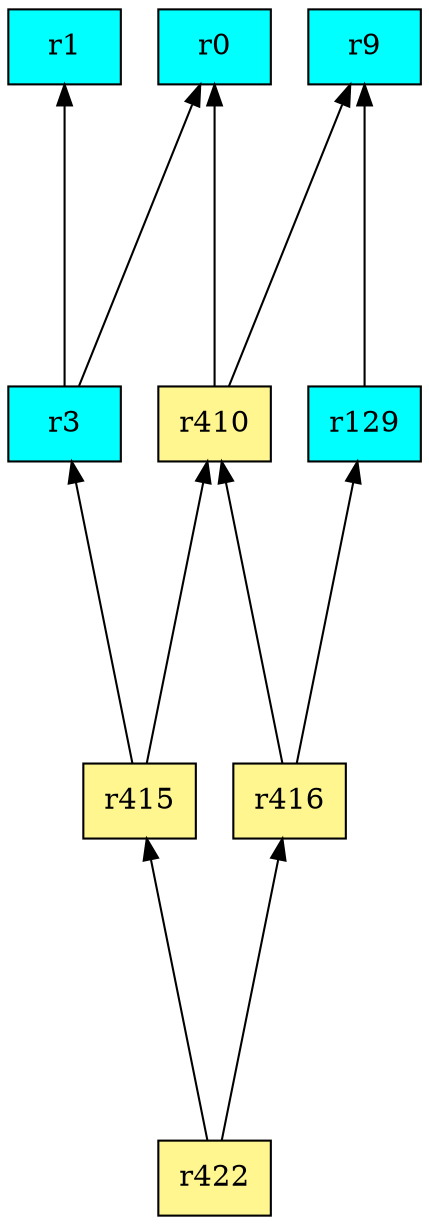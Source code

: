 digraph G {
rankdir=BT;ranksep="2.0";
"r415" [shape=record,fillcolor=khaki1,style=filled,label="{r415}"];
"r129" [shape=record,fillcolor=cyan,style=filled,label="{r129}"];
"r410" [shape=record,fillcolor=khaki1,style=filled,label="{r410}"];
"r3" [shape=record,fillcolor=cyan,style=filled,label="{r3}"];
"r1" [shape=record,fillcolor=cyan,style=filled,label="{r1}"];
"r416" [shape=record,fillcolor=khaki1,style=filled,label="{r416}"];
"r0" [shape=record,fillcolor=cyan,style=filled,label="{r0}"];
"r9" [shape=record,fillcolor=cyan,style=filled,label="{r9}"];
"r422" [shape=record,fillcolor=khaki1,style=filled,label="{r422}"];
"r415" -> "r410"
"r415" -> "r3"
"r129" -> "r9"
"r410" -> "r9"
"r410" -> "r0"
"r3" -> "r1"
"r3" -> "r0"
"r416" -> "r129"
"r416" -> "r410"
"r422" -> "r415"
"r422" -> "r416"
}